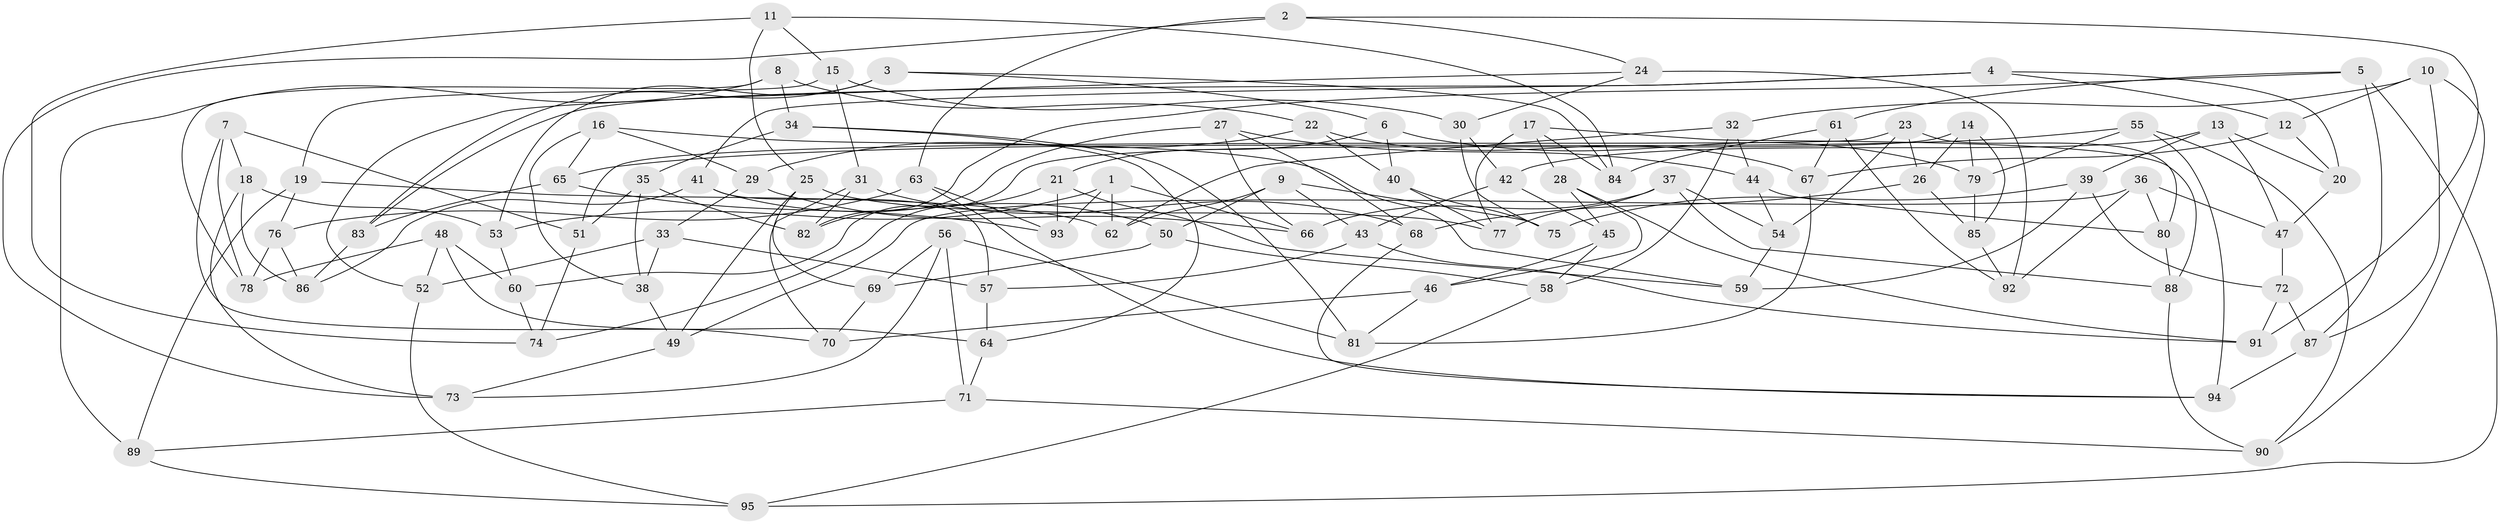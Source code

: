 // Generated by graph-tools (version 1.1) at 2025/57/03/09/25 04:57:21]
// undirected, 95 vertices, 190 edges
graph export_dot {
graph [start="1"]
  node [color=gray90,style=filled];
  1;
  2;
  3;
  4;
  5;
  6;
  7;
  8;
  9;
  10;
  11;
  12;
  13;
  14;
  15;
  16;
  17;
  18;
  19;
  20;
  21;
  22;
  23;
  24;
  25;
  26;
  27;
  28;
  29;
  30;
  31;
  32;
  33;
  34;
  35;
  36;
  37;
  38;
  39;
  40;
  41;
  42;
  43;
  44;
  45;
  46;
  47;
  48;
  49;
  50;
  51;
  52;
  53;
  54;
  55;
  56;
  57;
  58;
  59;
  60;
  61;
  62;
  63;
  64;
  65;
  66;
  67;
  68;
  69;
  70;
  71;
  72;
  73;
  74;
  75;
  76;
  77;
  78;
  79;
  80;
  81;
  82;
  83;
  84;
  85;
  86;
  87;
  88;
  89;
  90;
  91;
  92;
  93;
  94;
  95;
  1 -- 62;
  1 -- 53;
  1 -- 66;
  1 -- 93;
  2 -- 63;
  2 -- 91;
  2 -- 24;
  2 -- 73;
  3 -- 6;
  3 -- 84;
  3 -- 83;
  3 -- 53;
  4 -- 12;
  4 -- 41;
  4 -- 20;
  4 -- 83;
  5 -- 82;
  5 -- 95;
  5 -- 61;
  5 -- 87;
  6 -- 21;
  6 -- 79;
  6 -- 40;
  7 -- 18;
  7 -- 51;
  7 -- 78;
  7 -- 70;
  8 -- 34;
  8 -- 22;
  8 -- 78;
  8 -- 89;
  9 -- 62;
  9 -- 50;
  9 -- 43;
  9 -- 75;
  10 -- 32;
  10 -- 12;
  10 -- 90;
  10 -- 87;
  11 -- 74;
  11 -- 84;
  11 -- 25;
  11 -- 15;
  12 -- 20;
  12 -- 67;
  13 -- 20;
  13 -- 42;
  13 -- 47;
  13 -- 39;
  14 -- 26;
  14 -- 79;
  14 -- 60;
  14 -- 85;
  15 -- 19;
  15 -- 31;
  15 -- 30;
  16 -- 29;
  16 -- 65;
  16 -- 59;
  16 -- 38;
  17 -- 88;
  17 -- 84;
  17 -- 77;
  17 -- 28;
  18 -- 53;
  18 -- 73;
  18 -- 86;
  19 -- 89;
  19 -- 76;
  19 -- 62;
  20 -- 47;
  21 -- 74;
  21 -- 59;
  21 -- 93;
  22 -- 29;
  22 -- 67;
  22 -- 40;
  23 -- 51;
  23 -- 26;
  23 -- 80;
  23 -- 54;
  24 -- 92;
  24 -- 30;
  24 -- 52;
  25 -- 69;
  25 -- 77;
  25 -- 49;
  26 -- 85;
  26 -- 68;
  27 -- 68;
  27 -- 82;
  27 -- 44;
  27 -- 66;
  28 -- 45;
  28 -- 91;
  28 -- 46;
  29 -- 33;
  29 -- 66;
  30 -- 75;
  30 -- 42;
  31 -- 68;
  31 -- 82;
  31 -- 70;
  32 -- 58;
  32 -- 62;
  32 -- 44;
  33 -- 57;
  33 -- 52;
  33 -- 38;
  34 -- 35;
  34 -- 64;
  34 -- 81;
  35 -- 82;
  35 -- 38;
  35 -- 51;
  36 -- 92;
  36 -- 49;
  36 -- 47;
  36 -- 80;
  37 -- 66;
  37 -- 77;
  37 -- 54;
  37 -- 88;
  38 -- 49;
  39 -- 59;
  39 -- 72;
  39 -- 75;
  40 -- 75;
  40 -- 77;
  41 -- 50;
  41 -- 57;
  41 -- 86;
  42 -- 43;
  42 -- 45;
  43 -- 57;
  43 -- 91;
  44 -- 80;
  44 -- 54;
  45 -- 46;
  45 -- 58;
  46 -- 70;
  46 -- 81;
  47 -- 72;
  48 -- 60;
  48 -- 52;
  48 -- 64;
  48 -- 78;
  49 -- 73;
  50 -- 69;
  50 -- 58;
  51 -- 74;
  52 -- 95;
  53 -- 60;
  54 -- 59;
  55 -- 65;
  55 -- 90;
  55 -- 79;
  55 -- 94;
  56 -- 69;
  56 -- 73;
  56 -- 81;
  56 -- 71;
  57 -- 64;
  58 -- 95;
  60 -- 74;
  61 -- 92;
  61 -- 84;
  61 -- 67;
  63 -- 93;
  63 -- 94;
  63 -- 76;
  64 -- 71;
  65 -- 83;
  65 -- 93;
  67 -- 81;
  68 -- 94;
  69 -- 70;
  71 -- 89;
  71 -- 90;
  72 -- 87;
  72 -- 91;
  76 -- 86;
  76 -- 78;
  79 -- 85;
  80 -- 88;
  83 -- 86;
  85 -- 92;
  87 -- 94;
  88 -- 90;
  89 -- 95;
}
